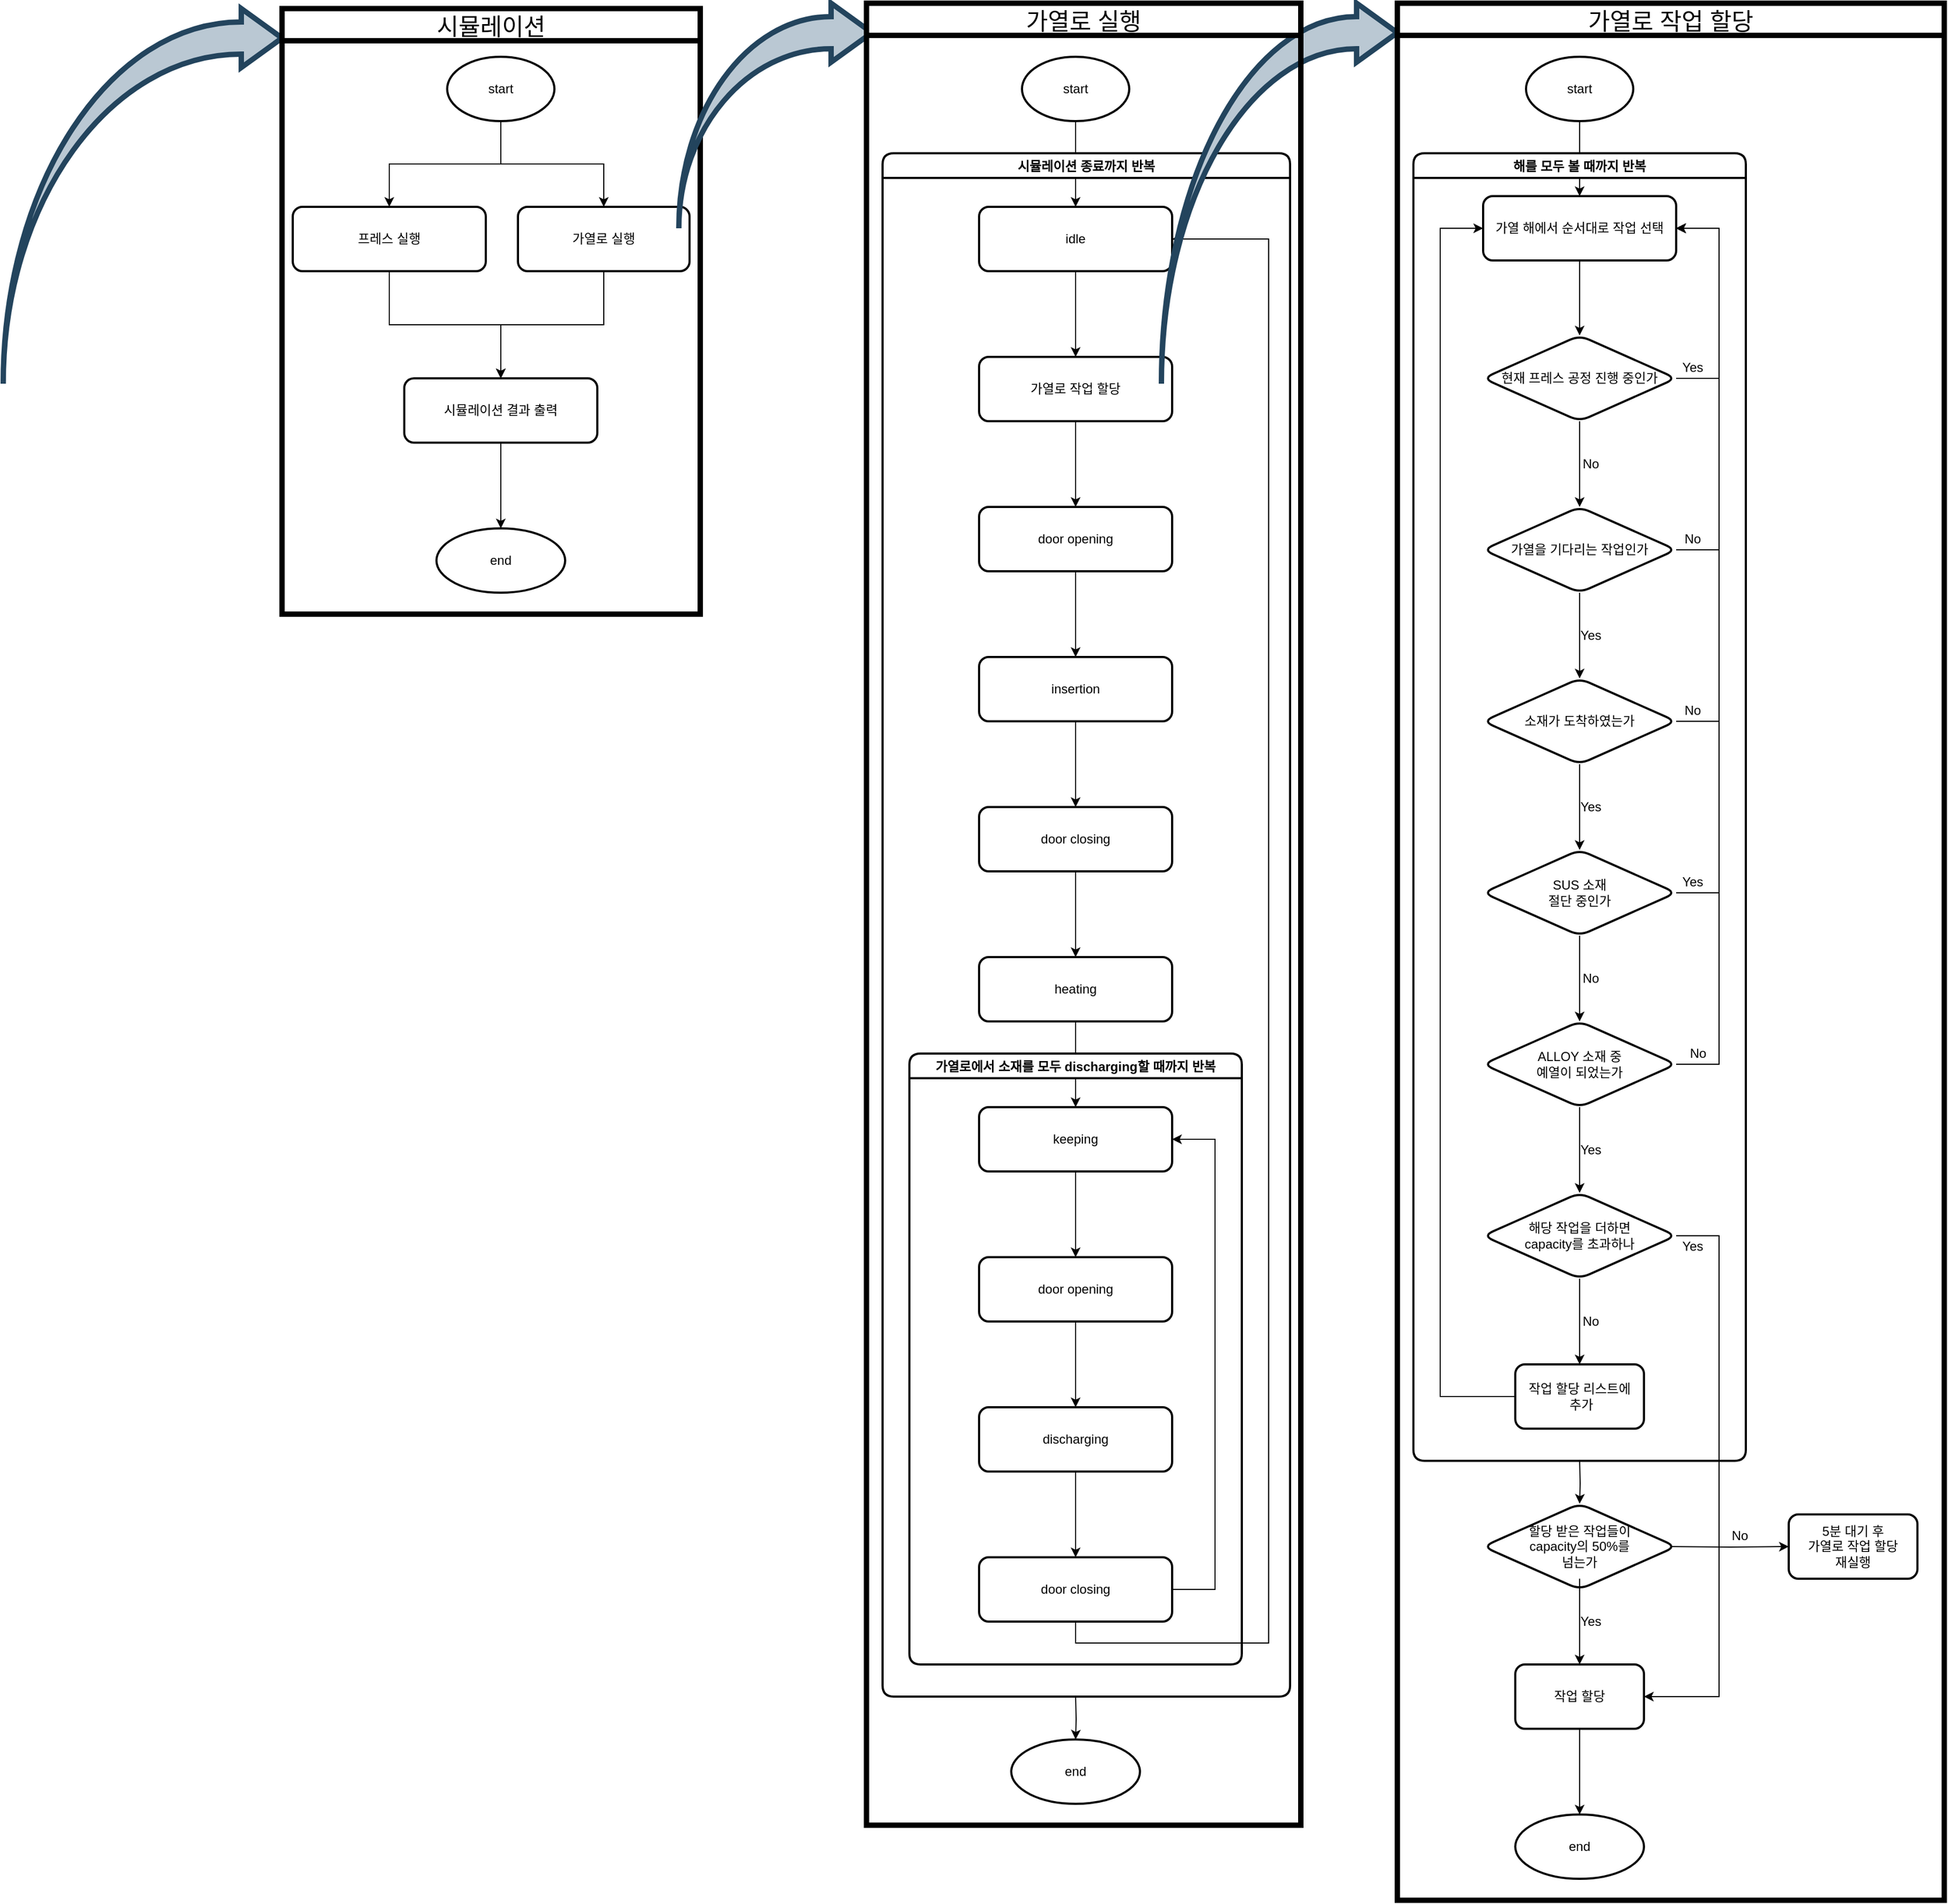 <mxfile version="15.5.2" type="github">
  <diagram id="jpkeMlJZY0L07vB966m6" name="Page-1">
    <mxGraphModel dx="2243" dy="1117" grid="1" gridSize="10" guides="1" tooltips="1" connect="1" arrows="1" fold="1" page="1" pageScale="1" pageWidth="827" pageHeight="1169" math="0" shadow="0">
      <root>
        <mxCell id="0" />
        <mxCell id="1" parent="0" />
        <mxCell id="SEU0Jb7wydcwOkPKXHHr-3" value="" style="html=1;shadow=0;dashed=0;align=center;verticalAlign=middle;shape=mxgraph.arrows2.jumpInArrow;dy=15;dx=38;arrowHead=55;rounded=1;strokeWidth=5;fillColor=#bac8d3;strokeColor=#23445d;" parent="1" vertex="1">
          <mxGeometry x="20" y="15" width="260" height="350" as="geometry" />
        </mxCell>
        <mxCell id="SEU0Jb7wydcwOkPKXHHr-24" value="" style="group" parent="1" vertex="1" connectable="0">
          <mxGeometry x="280" y="15" width="390" height="565" as="geometry" />
        </mxCell>
        <mxCell id="SEU0Jb7wydcwOkPKXHHr-22" value="" style="group" parent="SEU0Jb7wydcwOkPKXHHr-24" vertex="1" connectable="0">
          <mxGeometry x="10" y="45" width="370" height="500" as="geometry" />
        </mxCell>
        <mxCell id="SEU0Jb7wydcwOkPKXHHr-7" value="start" style="strokeWidth=2;html=1;shape=mxgraph.flowchart.start_1;whiteSpace=wrap;rounded=0;shadow=0;glass=0;sketch=0;fillColor=none;" parent="SEU0Jb7wydcwOkPKXHHr-22" vertex="1">
          <mxGeometry x="144" width="100" height="60" as="geometry" />
        </mxCell>
        <mxCell id="SEU0Jb7wydcwOkPKXHHr-12" value="프레스 실행" style="whiteSpace=wrap;html=1;rounded=1;shadow=0;strokeWidth=2;fillColor=none;glass=0;sketch=0;" parent="SEU0Jb7wydcwOkPKXHHr-22" vertex="1">
          <mxGeometry y="140" width="180" height="60" as="geometry" />
        </mxCell>
        <mxCell id="SEU0Jb7wydcwOkPKXHHr-13" value="" style="edgeStyle=orthogonalEdgeStyle;rounded=0;orthogonalLoop=1;jettySize=auto;html=1;" parent="SEU0Jb7wydcwOkPKXHHr-22" source="SEU0Jb7wydcwOkPKXHHr-7" target="SEU0Jb7wydcwOkPKXHHr-12" edge="1">
          <mxGeometry relative="1" as="geometry" />
        </mxCell>
        <mxCell id="SEU0Jb7wydcwOkPKXHHr-19" value="" style="edgeStyle=orthogonalEdgeStyle;rounded=0;orthogonalLoop=1;jettySize=auto;html=1;" parent="SEU0Jb7wydcwOkPKXHHr-22" source="SEU0Jb7wydcwOkPKXHHr-14" edge="1">
          <mxGeometry relative="1" as="geometry">
            <mxPoint x="194" y="300" as="targetPoint" />
            <Array as="points">
              <mxPoint x="290" y="250" />
              <mxPoint x="194" y="250" />
            </Array>
          </mxGeometry>
        </mxCell>
        <mxCell id="SEU0Jb7wydcwOkPKXHHr-14" value="가열로 실행" style="whiteSpace=wrap;html=1;rounded=1;shadow=0;strokeWidth=2;fillColor=none;glass=0;sketch=0;" parent="SEU0Jb7wydcwOkPKXHHr-22" vertex="1">
          <mxGeometry x="210" y="140" width="160" height="60" as="geometry" />
        </mxCell>
        <mxCell id="SEU0Jb7wydcwOkPKXHHr-15" value="" style="edgeStyle=orthogonalEdgeStyle;rounded=0;orthogonalLoop=1;jettySize=auto;html=1;" parent="SEU0Jb7wydcwOkPKXHHr-22" source="SEU0Jb7wydcwOkPKXHHr-7" target="SEU0Jb7wydcwOkPKXHHr-14" edge="1">
          <mxGeometry relative="1" as="geometry" />
        </mxCell>
        <mxCell id="SEU0Jb7wydcwOkPKXHHr-16" value="시뮬레이션 결과 출력" style="whiteSpace=wrap;html=1;rounded=1;shadow=0;strokeWidth=2;fillColor=none;glass=0;sketch=0;" parent="SEU0Jb7wydcwOkPKXHHr-22" vertex="1">
          <mxGeometry x="104" y="300" width="180" height="60" as="geometry" />
        </mxCell>
        <mxCell id="SEU0Jb7wydcwOkPKXHHr-17" value="" style="edgeStyle=orthogonalEdgeStyle;rounded=0;orthogonalLoop=1;jettySize=auto;html=1;" parent="SEU0Jb7wydcwOkPKXHHr-22" source="SEU0Jb7wydcwOkPKXHHr-12" target="SEU0Jb7wydcwOkPKXHHr-16" edge="1">
          <mxGeometry relative="1" as="geometry" />
        </mxCell>
        <mxCell id="SEU0Jb7wydcwOkPKXHHr-20" value="end" style="ellipse;whiteSpace=wrap;html=1;rounded=1;shadow=0;strokeWidth=2;fillColor=none;glass=0;sketch=0;" parent="SEU0Jb7wydcwOkPKXHHr-22" vertex="1">
          <mxGeometry x="134" y="440" width="120" height="60" as="geometry" />
        </mxCell>
        <mxCell id="SEU0Jb7wydcwOkPKXHHr-21" value="" style="edgeStyle=orthogonalEdgeStyle;rounded=0;orthogonalLoop=1;jettySize=auto;html=1;" parent="SEU0Jb7wydcwOkPKXHHr-22" source="SEU0Jb7wydcwOkPKXHHr-16" target="SEU0Jb7wydcwOkPKXHHr-20" edge="1">
          <mxGeometry relative="1" as="geometry" />
        </mxCell>
        <mxCell id="SEU0Jb7wydcwOkPKXHHr-23" value="시뮬레이션" style="swimlane;fontStyle=0;childLayout=stackLayout;horizontal=1;startSize=30;horizontalStack=0;resizeParent=1;resizeParentMax=0;resizeLast=0;collapsible=1;marginBottom=0;align=center;fontSize=22;rounded=0;strokeWidth=5;swimlaneLine=1;" parent="SEU0Jb7wydcwOkPKXHHr-24" vertex="1">
          <mxGeometry width="390" height="565" as="geometry" />
        </mxCell>
        <mxCell id="SEU0Jb7wydcwOkPKXHHr-25" value="" style="html=1;shadow=0;dashed=0;align=center;verticalAlign=middle;shape=mxgraph.arrows2.jumpInArrow;dy=15;dx=38;arrowHead=55;rounded=1;strokeWidth=5;fillColor=#bac8d3;strokeColor=#23445d;" parent="1" vertex="1">
          <mxGeometry x="650" y="10" width="180" height="210" as="geometry" />
        </mxCell>
        <mxCell id="SEU0Jb7wydcwOkPKXHHr-28" value="" style="edgeStyle=orthogonalEdgeStyle;rounded=0;orthogonalLoop=1;jettySize=auto;html=1;" parent="1" source="SEU0Jb7wydcwOkPKXHHr-26" target="SEU0Jb7wydcwOkPKXHHr-27" edge="1">
          <mxGeometry relative="1" as="geometry" />
        </mxCell>
        <mxCell id="SEU0Jb7wydcwOkPKXHHr-26" value="start" style="strokeWidth=2;html=1;shape=mxgraph.flowchart.start_1;whiteSpace=wrap;rounded=0;shadow=0;glass=0;sketch=0;fillColor=none;" parent="1" vertex="1">
          <mxGeometry x="970" y="60" width="100" height="60" as="geometry" />
        </mxCell>
        <mxCell id="hFYSCHVBPnE89d1hqKfu-2" value="" style="edgeStyle=orthogonalEdgeStyle;rounded=0;orthogonalLoop=1;jettySize=auto;html=1;" parent="1" source="SEU0Jb7wydcwOkPKXHHr-27" target="hFYSCHVBPnE89d1hqKfu-1" edge="1">
          <mxGeometry relative="1" as="geometry" />
        </mxCell>
        <mxCell id="SEU0Jb7wydcwOkPKXHHr-27" value="idle" style="whiteSpace=wrap;html=1;rounded=1;shadow=0;strokeWidth=2;fillColor=none;glass=0;sketch=0;" parent="1" vertex="1">
          <mxGeometry x="930" y="200" width="180" height="60" as="geometry" />
        </mxCell>
        <mxCell id="hFYSCHVBPnE89d1hqKfu-4" value="" style="edgeStyle=orthogonalEdgeStyle;rounded=0;orthogonalLoop=1;jettySize=auto;html=1;" parent="1" source="hFYSCHVBPnE89d1hqKfu-1" target="hFYSCHVBPnE89d1hqKfu-3" edge="1">
          <mxGeometry relative="1" as="geometry" />
        </mxCell>
        <mxCell id="hFYSCHVBPnE89d1hqKfu-1" value="가열로 작업 할당" style="whiteSpace=wrap;html=1;rounded=1;shadow=0;strokeWidth=2;fillColor=none;glass=0;sketch=0;" parent="1" vertex="1">
          <mxGeometry x="930" y="340" width="180" height="60" as="geometry" />
        </mxCell>
        <mxCell id="hFYSCHVBPnE89d1hqKfu-6" value="" style="edgeStyle=orthogonalEdgeStyle;rounded=0;orthogonalLoop=1;jettySize=auto;html=1;" parent="1" source="hFYSCHVBPnE89d1hqKfu-3" target="hFYSCHVBPnE89d1hqKfu-5" edge="1">
          <mxGeometry relative="1" as="geometry" />
        </mxCell>
        <mxCell id="hFYSCHVBPnE89d1hqKfu-3" value="door opening" style="whiteSpace=wrap;html=1;rounded=1;shadow=0;strokeWidth=2;fillColor=none;glass=0;sketch=0;" parent="1" vertex="1">
          <mxGeometry x="930" y="480" width="180" height="60" as="geometry" />
        </mxCell>
        <mxCell id="hFYSCHVBPnE89d1hqKfu-8" value="" style="edgeStyle=orthogonalEdgeStyle;rounded=0;orthogonalLoop=1;jettySize=auto;html=1;" parent="1" source="hFYSCHVBPnE89d1hqKfu-5" target="hFYSCHVBPnE89d1hqKfu-7" edge="1">
          <mxGeometry relative="1" as="geometry" />
        </mxCell>
        <mxCell id="hFYSCHVBPnE89d1hqKfu-5" value="insertion" style="whiteSpace=wrap;html=1;rounded=1;shadow=0;strokeWidth=2;fillColor=none;glass=0;sketch=0;" parent="1" vertex="1">
          <mxGeometry x="930" y="620" width="180" height="60" as="geometry" />
        </mxCell>
        <mxCell id="hFYSCHVBPnE89d1hqKfu-10" value="" style="edgeStyle=orthogonalEdgeStyle;rounded=0;orthogonalLoop=1;jettySize=auto;html=1;" parent="1" source="hFYSCHVBPnE89d1hqKfu-7" target="hFYSCHVBPnE89d1hqKfu-9" edge="1">
          <mxGeometry relative="1" as="geometry" />
        </mxCell>
        <mxCell id="hFYSCHVBPnE89d1hqKfu-7" value="door closing" style="whiteSpace=wrap;html=1;rounded=1;shadow=0;strokeWidth=2;fillColor=none;glass=0;sketch=0;" parent="1" vertex="1">
          <mxGeometry x="930" y="760" width="180" height="60" as="geometry" />
        </mxCell>
        <mxCell id="hFYSCHVBPnE89d1hqKfu-12" value="" style="edgeStyle=orthogonalEdgeStyle;rounded=0;orthogonalLoop=1;jettySize=auto;html=1;" parent="1" source="hFYSCHVBPnE89d1hqKfu-9" target="hFYSCHVBPnE89d1hqKfu-11" edge="1">
          <mxGeometry relative="1" as="geometry" />
        </mxCell>
        <mxCell id="hFYSCHVBPnE89d1hqKfu-9" value="heating" style="whiteSpace=wrap;html=1;rounded=1;shadow=0;strokeWidth=2;fillColor=none;glass=0;sketch=0;" parent="1" vertex="1">
          <mxGeometry x="930" y="900" width="180" height="60" as="geometry" />
        </mxCell>
        <mxCell id="hFYSCHVBPnE89d1hqKfu-14" value="" style="edgeStyle=orthogonalEdgeStyle;rounded=0;orthogonalLoop=1;jettySize=auto;html=1;" parent="1" source="hFYSCHVBPnE89d1hqKfu-11" target="hFYSCHVBPnE89d1hqKfu-13" edge="1">
          <mxGeometry relative="1" as="geometry" />
        </mxCell>
        <mxCell id="hFYSCHVBPnE89d1hqKfu-11" value="keeping" style="whiteSpace=wrap;html=1;rounded=1;shadow=0;strokeWidth=2;fillColor=none;glass=0;sketch=0;" parent="1" vertex="1">
          <mxGeometry x="930" y="1040" width="180" height="60" as="geometry" />
        </mxCell>
        <mxCell id="hFYSCHVBPnE89d1hqKfu-16" value="" style="edgeStyle=orthogonalEdgeStyle;rounded=0;orthogonalLoop=1;jettySize=auto;html=1;" parent="1" source="hFYSCHVBPnE89d1hqKfu-13" target="hFYSCHVBPnE89d1hqKfu-15" edge="1">
          <mxGeometry relative="1" as="geometry" />
        </mxCell>
        <mxCell id="hFYSCHVBPnE89d1hqKfu-13" value="door opening" style="whiteSpace=wrap;html=1;rounded=1;shadow=0;strokeWidth=2;fillColor=none;glass=0;sketch=0;" parent="1" vertex="1">
          <mxGeometry x="930" y="1180" width="180" height="60" as="geometry" />
        </mxCell>
        <mxCell id="hFYSCHVBPnE89d1hqKfu-18" value="" style="edgeStyle=orthogonalEdgeStyle;rounded=0;orthogonalLoop=1;jettySize=auto;html=1;" parent="1" source="hFYSCHVBPnE89d1hqKfu-15" target="hFYSCHVBPnE89d1hqKfu-17" edge="1">
          <mxGeometry relative="1" as="geometry" />
        </mxCell>
        <mxCell id="hFYSCHVBPnE89d1hqKfu-15" value="discharging" style="whiteSpace=wrap;html=1;rounded=1;shadow=0;strokeWidth=2;fillColor=none;glass=0;sketch=0;" parent="1" vertex="1">
          <mxGeometry x="930" y="1320" width="180" height="60" as="geometry" />
        </mxCell>
        <mxCell id="hFYSCHVBPnE89d1hqKfu-21" value="" style="edgeStyle=orthogonalEdgeStyle;rounded=0;orthogonalLoop=1;jettySize=auto;html=1;entryX=1;entryY=0.5;entryDx=0;entryDy=0;" parent="1" source="hFYSCHVBPnE89d1hqKfu-17" target="hFYSCHVBPnE89d1hqKfu-11" edge="1">
          <mxGeometry relative="1" as="geometry">
            <mxPoint x="1150" y="1070" as="targetPoint" />
            <Array as="points">
              <mxPoint x="1150" y="1490" />
              <mxPoint x="1150" y="1070" />
            </Array>
          </mxGeometry>
        </mxCell>
        <mxCell id="hFYSCHVBPnE89d1hqKfu-23" value="" style="edgeStyle=orthogonalEdgeStyle;rounded=0;orthogonalLoop=1;jettySize=auto;html=1;entryX=1;entryY=0.5;entryDx=0;entryDy=0;" parent="1" source="hFYSCHVBPnE89d1hqKfu-17" target="SEU0Jb7wydcwOkPKXHHr-27" edge="1">
          <mxGeometry relative="1" as="geometry">
            <mxPoint x="1380" y="458" as="targetPoint" />
            <Array as="points">
              <mxPoint x="1020" y="1540" />
              <mxPoint x="1200" y="1540" />
              <mxPoint x="1200" y="230" />
            </Array>
          </mxGeometry>
        </mxCell>
        <mxCell id="hFYSCHVBPnE89d1hqKfu-17" value="door closing" style="whiteSpace=wrap;html=1;rounded=1;shadow=0;strokeWidth=2;fillColor=none;glass=0;sketch=0;" parent="1" vertex="1">
          <mxGeometry x="930" y="1460" width="180" height="60" as="geometry" />
        </mxCell>
        <mxCell id="hFYSCHVBPnE89d1hqKfu-24" value="가열로에서 소재를 모두 discharging할 때까지 반복" style="swimlane;rounded=1;strokeWidth=2;" parent="1" vertex="1">
          <mxGeometry x="865" y="990" width="310" height="570" as="geometry" />
        </mxCell>
        <mxCell id="hFYSCHVBPnE89d1hqKfu-25" value="시뮬레이션 종료까지 반복" style="swimlane;rounded=1;strokeWidth=2;" parent="1" vertex="1">
          <mxGeometry x="840" y="150" width="380" height="1440" as="geometry" />
        </mxCell>
        <mxCell id="GFujxD36pAiEVFrd_EkX-5" value="" style="html=1;shadow=0;dashed=0;align=center;verticalAlign=middle;shape=mxgraph.arrows2.jumpInArrow;dy=15;dx=38;arrowHead=55;rounded=1;strokeWidth=5;fillColor=#bac8d3;strokeColor=#23445d;" parent="1" vertex="1">
          <mxGeometry x="1100" y="10" width="220" height="355" as="geometry" />
        </mxCell>
        <mxCell id="hFYSCHVBPnE89d1hqKfu-28" value="" style="edgeStyle=orthogonalEdgeStyle;rounded=0;orthogonalLoop=1;jettySize=auto;html=1;" parent="1" source="hFYSCHVBPnE89d1hqKfu-26" edge="1">
          <mxGeometry x="1320" y="15" as="geometry">
            <mxPoint x="1490" y="190" as="targetPoint" />
          </mxGeometry>
        </mxCell>
        <mxCell id="hFYSCHVBPnE89d1hqKfu-26" value="start" style="strokeWidth=2;html=1;shape=mxgraph.flowchart.start_1;whiteSpace=wrap;rounded=0;shadow=0;glass=0;sketch=0;fillColor=none;" parent="1" vertex="1">
          <mxGeometry x="1440" y="60" width="100" height="60" as="geometry" />
        </mxCell>
        <mxCell id="hFYSCHVBPnE89d1hqKfu-29" value="가열 해에서 순서대로 작업 선택" style="whiteSpace=wrap;html=1;rounded=1;shadow=0;strokeWidth=2;fillColor=none;glass=0;sketch=0;" parent="1" vertex="1">
          <mxGeometry x="1400" y="190" width="180" height="60" as="geometry" />
        </mxCell>
        <mxCell id="hFYSCHVBPnE89d1hqKfu-55" value="" style="edgeStyle=orthogonalEdgeStyle;rounded=0;orthogonalLoop=1;jettySize=auto;html=1;entryX=1;entryY=0.5;entryDx=0;entryDy=0;" parent="1" source="hFYSCHVBPnE89d1hqKfu-34" target="hFYSCHVBPnE89d1hqKfu-29" edge="1">
          <mxGeometry x="1320" y="15" as="geometry">
            <mxPoint x="1620" y="220" as="targetPoint" />
            <Array as="points">
              <mxPoint x="1620" y="360" />
              <mxPoint x="1620" y="220" />
            </Array>
          </mxGeometry>
        </mxCell>
        <mxCell id="hFYSCHVBPnE89d1hqKfu-34" value="현재 프레스 공정 진행 중인가" style="rhombus;whiteSpace=wrap;html=1;rounded=1;shadow=0;strokeWidth=2;fillColor=none;glass=0;sketch=0;" parent="1" vertex="1">
          <mxGeometry x="1400" y="320" width="180" height="80" as="geometry" />
        </mxCell>
        <mxCell id="hFYSCHVBPnE89d1hqKfu-35" value="" style="edgeStyle=orthogonalEdgeStyle;rounded=0;orthogonalLoop=1;jettySize=auto;html=1;" parent="1" source="hFYSCHVBPnE89d1hqKfu-29" target="hFYSCHVBPnE89d1hqKfu-34" edge="1">
          <mxGeometry x="1320" y="15" as="geometry" />
        </mxCell>
        <mxCell id="hFYSCHVBPnE89d1hqKfu-36" value="가열을 기다리는 작업인가" style="rhombus;whiteSpace=wrap;html=1;rounded=1;shadow=0;strokeWidth=2;fillColor=none;glass=0;sketch=0;" parent="1" vertex="1">
          <mxGeometry x="1400" y="480" width="180" height="80" as="geometry" />
        </mxCell>
        <mxCell id="hFYSCHVBPnE89d1hqKfu-37" value="" style="edgeStyle=orthogonalEdgeStyle;rounded=0;orthogonalLoop=1;jettySize=auto;html=1;" parent="1" source="hFYSCHVBPnE89d1hqKfu-34" target="hFYSCHVBPnE89d1hqKfu-36" edge="1">
          <mxGeometry x="1320" y="15" as="geometry" />
        </mxCell>
        <mxCell id="hFYSCHVBPnE89d1hqKfu-38" value="소재가 도착하였는가" style="rhombus;whiteSpace=wrap;html=1;rounded=1;shadow=0;strokeWidth=2;fillColor=none;glass=0;sketch=0;" parent="1" vertex="1">
          <mxGeometry x="1400" y="640" width="180" height="80" as="geometry" />
        </mxCell>
        <mxCell id="hFYSCHVBPnE89d1hqKfu-39" value="" style="edgeStyle=orthogonalEdgeStyle;rounded=0;orthogonalLoop=1;jettySize=auto;html=1;" parent="1" source="hFYSCHVBPnE89d1hqKfu-36" target="hFYSCHVBPnE89d1hqKfu-38" edge="1">
          <mxGeometry x="1320" y="15" as="geometry" />
        </mxCell>
        <mxCell id="hFYSCHVBPnE89d1hqKfu-40" value="SUS 소재&lt;br&gt;절단 중인가" style="rhombus;whiteSpace=wrap;html=1;rounded=1;shadow=0;strokeWidth=2;fillColor=none;glass=0;sketch=0;" parent="1" vertex="1">
          <mxGeometry x="1400" y="800" width="180" height="80" as="geometry" />
        </mxCell>
        <mxCell id="hFYSCHVBPnE89d1hqKfu-41" value="" style="edgeStyle=orthogonalEdgeStyle;rounded=0;orthogonalLoop=1;jettySize=auto;html=1;" parent="1" source="hFYSCHVBPnE89d1hqKfu-38" target="hFYSCHVBPnE89d1hqKfu-40" edge="1">
          <mxGeometry x="1320" y="15" as="geometry" />
        </mxCell>
        <mxCell id="hFYSCHVBPnE89d1hqKfu-42" value="ALLOY 소재 중&lt;br&gt;예열이 되었는가" style="rhombus;whiteSpace=wrap;html=1;rounded=1;shadow=0;strokeWidth=2;fillColor=none;glass=0;sketch=0;" parent="1" vertex="1">
          <mxGeometry x="1400" y="960" width="180" height="80" as="geometry" />
        </mxCell>
        <mxCell id="hFYSCHVBPnE89d1hqKfu-43" value="" style="edgeStyle=orthogonalEdgeStyle;rounded=0;orthogonalLoop=1;jettySize=auto;html=1;" parent="1" source="hFYSCHVBPnE89d1hqKfu-40" target="hFYSCHVBPnE89d1hqKfu-42" edge="1">
          <mxGeometry x="1320" y="15" as="geometry" />
        </mxCell>
        <mxCell id="hFYSCHVBPnE89d1hqKfu-44" value="해당 작업을 더하면&lt;br&gt;capacity를 초과하나" style="rhombus;whiteSpace=wrap;html=1;rounded=1;shadow=0;strokeWidth=2;fillColor=none;glass=0;sketch=0;" parent="1" vertex="1">
          <mxGeometry x="1400" y="1120" width="180" height="80" as="geometry" />
        </mxCell>
        <mxCell id="hFYSCHVBPnE89d1hqKfu-45" value="" style="edgeStyle=orthogonalEdgeStyle;rounded=0;orthogonalLoop=1;jettySize=auto;html=1;" parent="1" source="hFYSCHVBPnE89d1hqKfu-42" target="hFYSCHVBPnE89d1hqKfu-44" edge="1">
          <mxGeometry x="1320" y="15" as="geometry" />
        </mxCell>
        <mxCell id="hFYSCHVBPnE89d1hqKfu-49" value="" style="edgeStyle=orthogonalEdgeStyle;rounded=0;orthogonalLoop=1;jettySize=auto;html=1;" parent="1" edge="1">
          <mxGeometry x="1320" y="135" as="geometry">
            <mxPoint x="1490" y="1560" as="targetPoint" />
            <mxPoint x="1490" y="1480" as="sourcePoint" />
          </mxGeometry>
        </mxCell>
        <mxCell id="hFYSCHVBPnE89d1hqKfu-47" value="" style="edgeStyle=orthogonalEdgeStyle;rounded=0;orthogonalLoop=1;jettySize=auto;html=1;" parent="1" source="hFYSCHVBPnE89d1hqKfu-44" edge="1">
          <mxGeometry x="1320" y="15" as="geometry">
            <mxPoint x="1490" y="1280" as="targetPoint" />
          </mxGeometry>
        </mxCell>
        <mxCell id="hFYSCHVBPnE89d1hqKfu-56" value="" style="edgeStyle=orthogonalEdgeStyle;rounded=0;orthogonalLoop=1;jettySize=auto;html=1;entryX=1;entryY=0.5;entryDx=0;entryDy=0;" parent="1" edge="1">
          <mxGeometry x="1320" y="15" as="geometry">
            <mxPoint x="1580" y="520" as="sourcePoint" />
            <mxPoint x="1580" y="220" as="targetPoint" />
            <Array as="points">
              <mxPoint x="1580" y="520" />
              <mxPoint x="1620" y="520" />
              <mxPoint x="1620" y="220" />
            </Array>
          </mxGeometry>
        </mxCell>
        <mxCell id="hFYSCHVBPnE89d1hqKfu-57" value="" style="edgeStyle=orthogonalEdgeStyle;rounded=0;orthogonalLoop=1;jettySize=auto;html=1;entryX=1;entryY=0.5;entryDx=0;entryDy=0;" parent="1" edge="1">
          <mxGeometry x="1320" y="15" as="geometry">
            <mxPoint x="1580" y="680" as="sourcePoint" />
            <mxPoint x="1580" y="220" as="targetPoint" />
            <Array as="points">
              <mxPoint x="1580" y="680" />
              <mxPoint x="1620" y="680" />
              <mxPoint x="1620" y="220" />
            </Array>
          </mxGeometry>
        </mxCell>
        <mxCell id="hFYSCHVBPnE89d1hqKfu-59" value="" style="edgeStyle=orthogonalEdgeStyle;rounded=0;orthogonalLoop=1;jettySize=auto;html=1;entryX=1;entryY=0.5;entryDx=0;entryDy=0;" parent="1" edge="1">
          <mxGeometry x="1320" y="15" as="geometry">
            <mxPoint x="1580" y="840" as="sourcePoint" />
            <mxPoint x="1580" y="220" as="targetPoint" />
            <Array as="points">
              <mxPoint x="1580" y="840" />
              <mxPoint x="1620" y="840" />
              <mxPoint x="1620" y="220" />
            </Array>
          </mxGeometry>
        </mxCell>
        <mxCell id="hFYSCHVBPnE89d1hqKfu-60" value="" style="edgeStyle=orthogonalEdgeStyle;rounded=0;orthogonalLoop=1;jettySize=auto;html=1;entryX=1;entryY=0.5;entryDx=0;entryDy=0;" parent="1" edge="1">
          <mxGeometry x="1320" y="15" as="geometry">
            <mxPoint x="1590" y="1000" as="sourcePoint" />
            <mxPoint x="1580" y="220" as="targetPoint" />
            <Array as="points">
              <mxPoint x="1580" y="1000" />
              <mxPoint x="1620" y="1000" />
              <mxPoint x="1620" y="220" />
            </Array>
          </mxGeometry>
        </mxCell>
        <mxCell id="hFYSCHVBPnE89d1hqKfu-63" value="No" style="text;html=1;align=center;verticalAlign=middle;resizable=0;points=[];autosize=1;strokeColor=none;fillColor=none;" parent="1" vertex="1">
          <mxGeometry x="1485" y="430" width="30" height="20" as="geometry" />
        </mxCell>
        <mxCell id="hFYSCHVBPnE89d1hqKfu-64" value="Yes" style="text;html=1;align=center;verticalAlign=middle;resizable=0;points=[];autosize=1;strokeColor=none;fillColor=none;" parent="1" vertex="1">
          <mxGeometry x="1480" y="590" width="40" height="20" as="geometry" />
        </mxCell>
        <mxCell id="hFYSCHVBPnE89d1hqKfu-65" value="Yes" style="text;html=1;align=center;verticalAlign=middle;resizable=0;points=[];autosize=1;strokeColor=none;fillColor=none;" parent="1" vertex="1">
          <mxGeometry x="1480" y="750" width="40" height="20" as="geometry" />
        </mxCell>
        <mxCell id="hFYSCHVBPnE89d1hqKfu-66" value="No" style="text;html=1;align=center;verticalAlign=middle;resizable=0;points=[];autosize=1;strokeColor=none;fillColor=none;" parent="1" vertex="1">
          <mxGeometry x="1485" y="910" width="30" height="20" as="geometry" />
        </mxCell>
        <mxCell id="hFYSCHVBPnE89d1hqKfu-67" value="Yes" style="text;html=1;align=center;verticalAlign=middle;resizable=0;points=[];autosize=1;strokeColor=none;fillColor=none;" parent="1" vertex="1">
          <mxGeometry x="1480" y="1070" width="40" height="20" as="geometry" />
        </mxCell>
        <mxCell id="hFYSCHVBPnE89d1hqKfu-68" value="No" style="text;html=1;align=center;verticalAlign=middle;resizable=0;points=[];autosize=1;strokeColor=none;fillColor=none;" parent="1" vertex="1">
          <mxGeometry x="1485" y="1230" width="30" height="20" as="geometry" />
        </mxCell>
        <mxCell id="hFYSCHVBPnE89d1hqKfu-69" value="Yes" style="text;html=1;align=center;verticalAlign=middle;resizable=0;points=[];autosize=1;strokeColor=none;fillColor=none;" parent="1" vertex="1">
          <mxGeometry x="1575" y="340" width="40" height="20" as="geometry" />
        </mxCell>
        <mxCell id="hFYSCHVBPnE89d1hqKfu-70" value="No" style="text;html=1;align=center;verticalAlign=middle;resizable=0;points=[];autosize=1;strokeColor=none;fillColor=none;" parent="1" vertex="1">
          <mxGeometry x="1580" y="500" width="30" height="20" as="geometry" />
        </mxCell>
        <mxCell id="hFYSCHVBPnE89d1hqKfu-71" value="Yes" style="text;html=1;align=center;verticalAlign=middle;resizable=0;points=[];autosize=1;strokeColor=none;fillColor=none;" parent="1" vertex="1">
          <mxGeometry x="1575" y="820" width="40" height="20" as="geometry" />
        </mxCell>
        <mxCell id="hFYSCHVBPnE89d1hqKfu-72" value="No" style="text;html=1;align=center;verticalAlign=middle;resizable=0;points=[];autosize=1;strokeColor=none;fillColor=none;" parent="1" vertex="1">
          <mxGeometry x="1580" y="660" width="30" height="20" as="geometry" />
        </mxCell>
        <mxCell id="hFYSCHVBPnE89d1hqKfu-73" value="No" style="text;html=1;align=center;verticalAlign=middle;resizable=0;points=[];autosize=1;strokeColor=none;fillColor=none;" parent="1" vertex="1">
          <mxGeometry x="1585" y="980" width="30" height="20" as="geometry" />
        </mxCell>
        <mxCell id="hFYSCHVBPnE89d1hqKfu-75" value="Yes" style="text;html=1;align=center;verticalAlign=middle;resizable=0;points=[];autosize=1;strokeColor=none;fillColor=none;" parent="1" vertex="1">
          <mxGeometry x="1480" y="1510" width="40" height="20" as="geometry" />
        </mxCell>
        <mxCell id="hFYSCHVBPnE89d1hqKfu-76" value="&lt;span&gt;5분 대기 후&lt;/span&gt;&lt;br&gt;&lt;span&gt;가열로 작업 할당&lt;/span&gt;&lt;br&gt;&lt;span&gt;재실행&lt;/span&gt;" style="whiteSpace=wrap;html=1;rounded=1;shadow=0;strokeWidth=2;fillColor=none;glass=0;sketch=0;" parent="1" vertex="1">
          <mxGeometry x="1685" y="1420" width="120" height="60" as="geometry" />
        </mxCell>
        <mxCell id="hFYSCHVBPnE89d1hqKfu-77" value="" style="edgeStyle=orthogonalEdgeStyle;rounded=0;orthogonalLoop=1;jettySize=auto;html=1;" parent="1" target="hFYSCHVBPnE89d1hqKfu-76" edge="1">
          <mxGeometry x="1315" y="145" as="geometry">
            <mxPoint x="1575" y="1450" as="sourcePoint" />
          </mxGeometry>
        </mxCell>
        <mxCell id="hFYSCHVBPnE89d1hqKfu-78" value="작업 할당" style="whiteSpace=wrap;html=1;rounded=1;shadow=0;strokeWidth=2;fillColor=none;glass=0;sketch=0;" parent="1" vertex="1">
          <mxGeometry x="1430" y="1560" width="120" height="60" as="geometry" />
        </mxCell>
        <mxCell id="hFYSCHVBPnE89d1hqKfu-83" value="" style="edgeStyle=orthogonalEdgeStyle;rounded=0;orthogonalLoop=1;jettySize=auto;html=1;entryX=1;entryY=0.5;entryDx=0;entryDy=0;" parent="1" source="hFYSCHVBPnE89d1hqKfu-44" target="hFYSCHVBPnE89d1hqKfu-78" edge="1">
          <mxGeometry x="1320" y="15" as="geometry">
            <mxPoint x="1620" y="1460" as="targetPoint" />
            <Array as="points">
              <mxPoint x="1620" y="1160" />
              <mxPoint x="1620" y="1590" />
            </Array>
          </mxGeometry>
        </mxCell>
        <mxCell id="hFYSCHVBPnE89d1hqKfu-79" value="해를 모두 볼 때까지 반복" style="swimlane;rounded=1;strokeWidth=2;" parent="1" vertex="1">
          <mxGeometry x="1335" y="150" width="310" height="1220" as="geometry" />
        </mxCell>
        <mxCell id="hFYSCHVBPnE89d1hqKfu-84" value="Yes" style="text;html=1;align=center;verticalAlign=middle;resizable=0;points=[];autosize=1;strokeColor=none;fillColor=none;" parent="hFYSCHVBPnE89d1hqKfu-79" vertex="1">
          <mxGeometry x="240" y="1010" width="40" height="20" as="geometry" />
        </mxCell>
        <mxCell id="hFYSCHVBPnE89d1hqKfu-80" value="end" style="ellipse;whiteSpace=wrap;html=1;rounded=1;shadow=0;strokeWidth=2;fillColor=none;glass=0;sketch=0;" parent="1" vertex="1">
          <mxGeometry x="1430" y="1700" width="120" height="60" as="geometry" />
        </mxCell>
        <mxCell id="hFYSCHVBPnE89d1hqKfu-81" value="" style="edgeStyle=orthogonalEdgeStyle;rounded=0;orthogonalLoop=1;jettySize=auto;html=1;" parent="1" source="hFYSCHVBPnE89d1hqKfu-78" target="hFYSCHVBPnE89d1hqKfu-80" edge="1">
          <mxGeometry x="1320" y="135" as="geometry" />
        </mxCell>
        <mxCell id="qR943ZwPZ81kBehroo8q-53" value="" style="edgeStyle=orthogonalEdgeStyle;rounded=0;orthogonalLoop=1;jettySize=auto;html=1;" edge="1" parent="1" target="qR943ZwPZ81kBehroo8q-52">
          <mxGeometry relative="1" as="geometry">
            <mxPoint x="1490" y="1370" as="sourcePoint" />
          </mxGeometry>
        </mxCell>
        <mxCell id="qR943ZwPZ81kBehroo8q-56" value="" style="edgeStyle=orthogonalEdgeStyle;rounded=0;orthogonalLoop=1;jettySize=auto;html=1;entryX=0;entryY=0.5;entryDx=0;entryDy=0;" edge="1" parent="1" source="qR943ZwPZ81kBehroo8q-50" target="hFYSCHVBPnE89d1hqKfu-29">
          <mxGeometry relative="1" as="geometry">
            <mxPoint x="1360" y="230" as="targetPoint" />
            <Array as="points">
              <mxPoint x="1360" y="1310" />
              <mxPoint x="1360" y="220" />
            </Array>
          </mxGeometry>
        </mxCell>
        <mxCell id="qR943ZwPZ81kBehroo8q-50" value="작업 할당 리스트에&lt;br&gt;&amp;nbsp;추가" style="whiteSpace=wrap;html=1;rounded=1;shadow=0;strokeWidth=2;fillColor=none;glass=0;sketch=0;" vertex="1" parent="1">
          <mxGeometry x="1430" y="1280" width="120" height="60" as="geometry" />
        </mxCell>
        <mxCell id="qR943ZwPZ81kBehroo8q-52" value="할당 받은 작업들이&lt;br&gt;capacity의 50%를&lt;br&gt;넘는가" style="rhombus;whiteSpace=wrap;html=1;rounded=1;shadow=0;strokeWidth=2;fillColor=none;glass=0;sketch=0;" vertex="1" parent="1">
          <mxGeometry x="1400" y="1410" width="180" height="80" as="geometry" />
        </mxCell>
        <mxCell id="qR943ZwPZ81kBehroo8q-54" value="No" style="text;html=1;align=center;verticalAlign=middle;resizable=0;points=[];autosize=1;strokeColor=none;fillColor=none;" vertex="1" parent="1">
          <mxGeometry x="1624" y="1430" width="30" height="20" as="geometry" />
        </mxCell>
        <mxCell id="qR943ZwPZ81kBehroo8q-57" value="가열로 작업 할당" style="swimlane;fontStyle=0;childLayout=stackLayout;horizontal=1;startSize=30;horizontalStack=0;resizeParent=1;resizeParentMax=0;resizeLast=0;collapsible=1;marginBottom=0;align=center;fontSize=22;rounded=0;strokeWidth=5;swimlaneLine=1;" vertex="1" parent="1">
          <mxGeometry x="1320" y="10" width="510" height="1770" as="geometry" />
        </mxCell>
        <mxCell id="qR943ZwPZ81kBehroo8q-58" value="end" style="ellipse;whiteSpace=wrap;html=1;rounded=1;shadow=0;strokeWidth=2;fillColor=none;glass=0;sketch=0;" vertex="1" parent="1">
          <mxGeometry x="960" y="1630" width="120" height="60" as="geometry" />
        </mxCell>
        <mxCell id="qR943ZwPZ81kBehroo8q-59" value="" style="edgeStyle=orthogonalEdgeStyle;rounded=0;orthogonalLoop=1;jettySize=auto;html=1;" edge="1" parent="1" target="qR943ZwPZ81kBehroo8q-58">
          <mxGeometry x="850" y="65" as="geometry">
            <mxPoint x="1020" y="1590" as="sourcePoint" />
          </mxGeometry>
        </mxCell>
        <mxCell id="qR943ZwPZ81kBehroo8q-74" value="가열로 실행" style="swimlane;fontStyle=0;childLayout=stackLayout;horizontal=1;startSize=30;horizontalStack=0;resizeParent=1;resizeParentMax=0;resizeLast=0;collapsible=1;marginBottom=0;align=center;fontSize=22;rounded=0;strokeWidth=5;swimlaneLine=1;" vertex="1" parent="1">
          <mxGeometry x="825" y="10" width="405" height="1700" as="geometry" />
        </mxCell>
      </root>
    </mxGraphModel>
  </diagram>
</mxfile>
